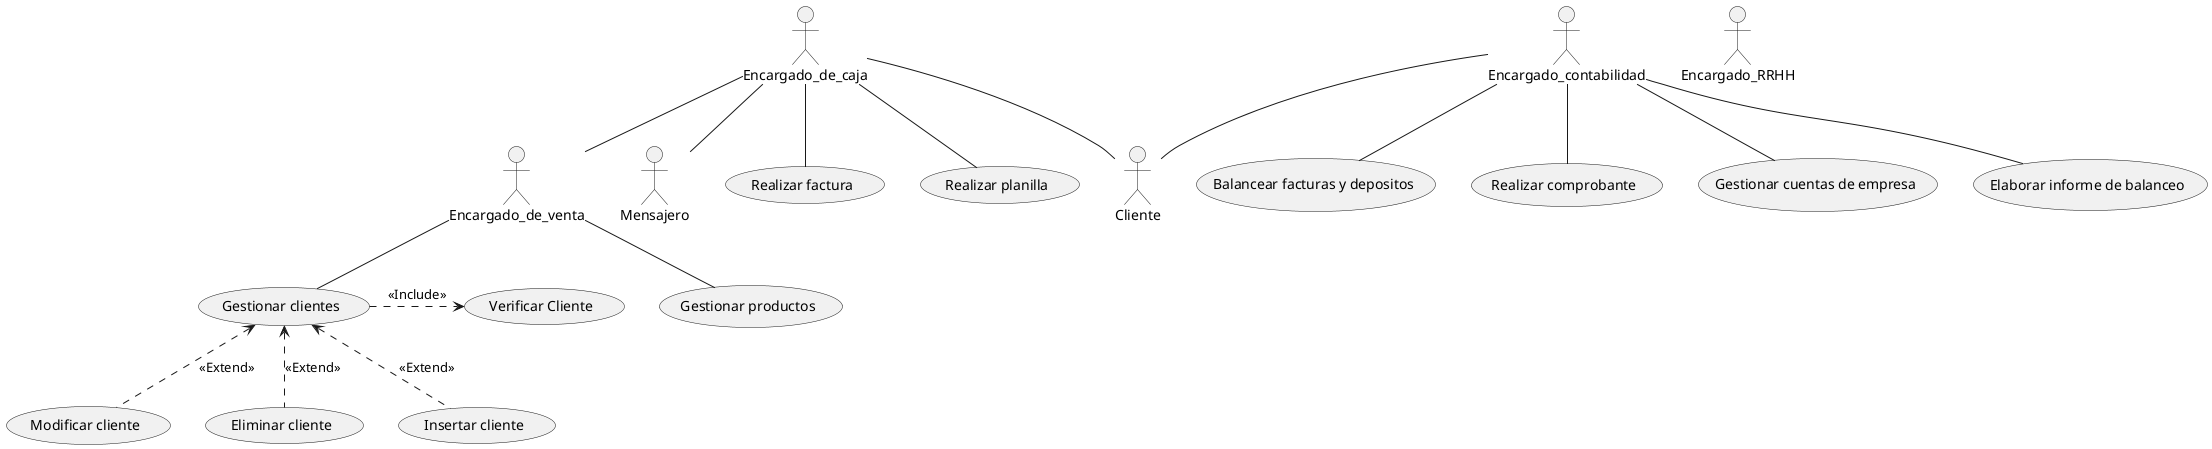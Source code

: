 @startuml Balanceo

actor Cliente
actor Encargado_contabilidad
actor Encargado_de_caja
actor Encargado_de_venta
actor Encargado_RRHH
actor Mensajero

Encargado_contabilidad -- Cliente 
Encargado_contabilidad -- (Balancear facturas y depositos)
Encargado_contabilidad -- (Realizar comprobante)
Encargado_contabilidad -- (Gestionar cuentas de empresa)
Encargado_contabilidad -- (Elaborar informe de balanceo)



Encargado_de_venta --(Gestionar clientes) 
(Gestionar clientes) .> (Verificar Cliente): <<Include>>
(Gestionar clientes) <.-(Modificar cliente): <<Extend>>
(Gestionar clientes) <.- (Eliminar cliente): <<Extend>>
(Gestionar clientes)<.-(Insertar cliente): <<Extend>>


Encargado_de_venta --(Gestionar productos)


Encargado_de_caja -- (Realizar factura)
Encargado_de_caja -- (Realizar planilla) 
Encargado_de_caja -- Encargado_de_venta 
Encargado_de_caja -- Cliente
Encargado_de_caja -- Mensajero




@enduml
